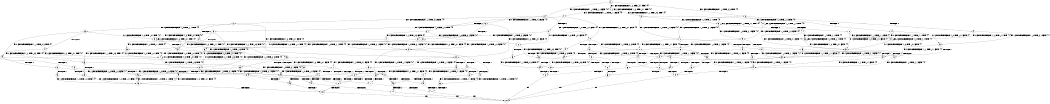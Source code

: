 digraph BCG {
size = "7, 10.5";
center = TRUE;
node [shape = circle];
0 [peripheries = 2];
0 -> 1 [label = "EX !1 !ATOMIC_EXCH_BRANCH (1, +0, TRUE, +0, 1, TRUE) !{0}"];
0 -> 2 [label = "EX !2 !ATOMIC_EXCH_BRANCH (1, +1, TRUE, +1, 1, FALSE) !{0}"];
0 -> 3 [label = "EX !0 !ATOMIC_EXCH_BRANCH (1, +1, TRUE, +0, 3, TRUE) !{0}"];
1 -> 4 [label = "EX !2 !ATOMIC_EXCH_BRANCH (1, +1, TRUE, +1, 1, FALSE) !{0}"];
1 -> 5 [label = "EX !0 !ATOMIC_EXCH_BRANCH (1, +1, TRUE, +0, 3, TRUE) !{0}"];
1 -> 1 [label = "EX !1 !ATOMIC_EXCH_BRANCH (1, +0, TRUE, +0, 1, TRUE) !{0}"];
2 -> 6 [label = "TERMINATE !2"];
2 -> 7 [label = "EX !1 !ATOMIC_EXCH_BRANCH (1, +0, TRUE, +0, 1, FALSE) !{0}"];
2 -> 8 [label = "EX !0 !ATOMIC_EXCH_BRANCH (1, +1, TRUE, +0, 3, FALSE) !{0}"];
3 -> 9 [label = "TERMINATE !0"];
3 -> 10 [label = "EX !1 !ATOMIC_EXCH_BRANCH (1, +0, TRUE, +0, 1, FALSE) !{0}"];
3 -> 11 [label = "EX !2 !ATOMIC_EXCH_BRANCH (1, +1, TRUE, +1, 1, TRUE) !{0}"];
4 -> 12 [label = "TERMINATE !2"];
4 -> 13 [label = "EX !0 !ATOMIC_EXCH_BRANCH (1, +1, TRUE, +0, 3, FALSE) !{0}"];
4 -> 7 [label = "EX !1 !ATOMIC_EXCH_BRANCH (1, +0, TRUE, +0, 1, FALSE) !{0}"];
5 -> 14 [label = "TERMINATE !0"];
5 -> 15 [label = "EX !2 !ATOMIC_EXCH_BRANCH (1, +1, TRUE, +1, 1, TRUE) !{0}"];
5 -> 10 [label = "EX !1 !ATOMIC_EXCH_BRANCH (1, +0, TRUE, +0, 1, FALSE) !{0}"];
6 -> 16 [label = "EX !1 !ATOMIC_EXCH_BRANCH (1, +0, TRUE, +0, 1, FALSE) !{0}"];
6 -> 17 [label = "EX !0 !ATOMIC_EXCH_BRANCH (1, +1, TRUE, +0, 3, FALSE) !{0}"];
7 -> 18 [label = "TERMINATE !1"];
7 -> 19 [label = "TERMINATE !2"];
7 -> 20 [label = "EX !0 !ATOMIC_EXCH_BRANCH (1, +1, TRUE, +0, 3, TRUE) !{0}"];
8 -> 21 [label = "TERMINATE !2"];
8 -> 22 [label = "EX !1 !ATOMIC_EXCH_BRANCH (1, +0, TRUE, +0, 1, FALSE) !{0}"];
8 -> 23 [label = "EX !0 !ATOMIC_EXCH_BRANCH (1, +0, TRUE, +1, 1, TRUE) !{0}"];
9 -> 24 [label = "EX !2 !ATOMIC_EXCH_BRANCH (1, +1, TRUE, +1, 1, TRUE) !{1}"];
9 -> 25 [label = "EX !1 !ATOMIC_EXCH_BRANCH (1, +0, TRUE, +0, 1, FALSE) !{1}"];
10 -> 26 [label = "TERMINATE !1"];
10 -> 27 [label = "TERMINATE !0"];
10 -> 20 [label = "EX !2 !ATOMIC_EXCH_BRANCH (1, +1, TRUE, +1, 1, FALSE) !{0}"];
11 -> 28 [label = "TERMINATE !0"];
11 -> 29 [label = "EX !1 !ATOMIC_EXCH_BRANCH (1, +0, TRUE, +0, 1, FALSE) !{0}"];
11 -> 11 [label = "EX !2 !ATOMIC_EXCH_BRANCH (1, +1, TRUE, +1, 1, TRUE) !{0}"];
12 -> 30 [label = "EX !0 !ATOMIC_EXCH_BRANCH (1, +1, TRUE, +0, 3, FALSE) !{0}"];
12 -> 16 [label = "EX !1 !ATOMIC_EXCH_BRANCH (1, +0, TRUE, +0, 1, FALSE) !{0}"];
13 -> 31 [label = "TERMINATE !2"];
13 -> 22 [label = "EX !1 !ATOMIC_EXCH_BRANCH (1, +0, TRUE, +0, 1, FALSE) !{0}"];
13 -> 32 [label = "EX !0 !ATOMIC_EXCH_BRANCH (1, +0, TRUE, +1, 1, TRUE) !{0}"];
14 -> 33 [label = "EX !2 !ATOMIC_EXCH_BRANCH (1, +1, TRUE, +1, 1, TRUE) !{1}"];
14 -> 25 [label = "EX !1 !ATOMIC_EXCH_BRANCH (1, +0, TRUE, +0, 1, FALSE) !{1}"];
15 -> 34 [label = "TERMINATE !0"];
15 -> 15 [label = "EX !2 !ATOMIC_EXCH_BRANCH (1, +1, TRUE, +1, 1, TRUE) !{0}"];
15 -> 29 [label = "EX !1 !ATOMIC_EXCH_BRANCH (1, +0, TRUE, +0, 1, FALSE) !{0}"];
16 -> 35 [label = "TERMINATE !1"];
16 -> 36 [label = "EX !0 !ATOMIC_EXCH_BRANCH (1, +1, TRUE, +0, 3, TRUE) !{0}"];
17 -> 37 [label = "EX !1 !ATOMIC_EXCH_BRANCH (1, +0, TRUE, +0, 1, FALSE) !{0}"];
17 -> 38 [label = "EX !0 !ATOMIC_EXCH_BRANCH (1, +0, TRUE, +1, 1, TRUE) !{0}"];
18 -> 39 [label = "TERMINATE !2"];
18 -> 40 [label = "EX !0 !ATOMIC_EXCH_BRANCH (1, +1, TRUE, +0, 3, TRUE) !{0}"];
19 -> 35 [label = "TERMINATE !1"];
19 -> 36 [label = "EX !0 !ATOMIC_EXCH_BRANCH (1, +1, TRUE, +0, 3, TRUE) !{0}"];
20 -> 41 [label = "TERMINATE !1"];
20 -> 42 [label = "TERMINATE !2"];
20 -> 43 [label = "TERMINATE !0"];
21 -> 37 [label = "EX !1 !ATOMIC_EXCH_BRANCH (1, +0, TRUE, +0, 1, FALSE) !{0}"];
21 -> 38 [label = "EX !0 !ATOMIC_EXCH_BRANCH (1, +0, TRUE, +1, 1, TRUE) !{0}"];
22 -> 44 [label = "TERMINATE !1"];
22 -> 45 [label = "TERMINATE !2"];
22 -> 46 [label = "EX !0 !ATOMIC_EXCH_BRANCH (1, +0, TRUE, +1, 1, FALSE) !{0}"];
23 -> 47 [label = "TERMINATE !2"];
23 -> 48 [label = "EX !1 !ATOMIC_EXCH_BRANCH (1, +0, TRUE, +0, 1, TRUE) !{0}"];
23 -> 49 [label = "EX !0 !ATOMIC_EXCH_BRANCH (1, +1, TRUE, +0, 3, TRUE) !{0}"];
24 -> 50 [label = "EX !1 !ATOMIC_EXCH_BRANCH (1, +0, TRUE, +0, 1, FALSE) !{1}"];
24 -> 24 [label = "EX !2 !ATOMIC_EXCH_BRANCH (1, +1, TRUE, +1, 1, TRUE) !{1}"];
25 -> 51 [label = "TERMINATE !1"];
25 -> 52 [label = "EX !2 !ATOMIC_EXCH_BRANCH (1, +1, TRUE, +1, 1, FALSE) !{1}"];
26 -> 53 [label = "TERMINATE !0"];
26 -> 40 [label = "EX !2 !ATOMIC_EXCH_BRANCH (1, +1, TRUE, +1, 1, FALSE) !{0}"];
27 -> 51 [label = "TERMINATE !1"];
27 -> 52 [label = "EX !2 !ATOMIC_EXCH_BRANCH (1, +1, TRUE, +1, 1, FALSE) !{1}"];
28 -> 50 [label = "EX !1 !ATOMIC_EXCH_BRANCH (1, +0, TRUE, +0, 1, FALSE) !{1}"];
28 -> 24 [label = "EX !2 !ATOMIC_EXCH_BRANCH (1, +1, TRUE, +1, 1, TRUE) !{1}"];
29 -> 54 [label = "TERMINATE !1"];
29 -> 55 [label = "TERMINATE !0"];
29 -> 20 [label = "EX !2 !ATOMIC_EXCH_BRANCH (1, +1, TRUE, +1, 1, FALSE) !{0}"];
30 -> 37 [label = "EX !1 !ATOMIC_EXCH_BRANCH (1, +0, TRUE, +0, 1, FALSE) !{0}"];
30 -> 56 [label = "EX !0 !ATOMIC_EXCH_BRANCH (1, +0, TRUE, +1, 1, TRUE) !{0}"];
31 -> 37 [label = "EX !1 !ATOMIC_EXCH_BRANCH (1, +0, TRUE, +0, 1, FALSE) !{0}"];
31 -> 56 [label = "EX !0 !ATOMIC_EXCH_BRANCH (1, +0, TRUE, +1, 1, TRUE) !{0}"];
32 -> 57 [label = "TERMINATE !2"];
32 -> 48 [label = "EX !1 !ATOMIC_EXCH_BRANCH (1, +0, TRUE, +0, 1, TRUE) !{0}"];
32 -> 58 [label = "EX !0 !ATOMIC_EXCH_BRANCH (1, +1, TRUE, +0, 3, TRUE) !{0}"];
33 -> 33 [label = "EX !2 !ATOMIC_EXCH_BRANCH (1, +1, TRUE, +1, 1, TRUE) !{1}"];
33 -> 50 [label = "EX !1 !ATOMIC_EXCH_BRANCH (1, +0, TRUE, +0, 1, FALSE) !{1}"];
34 -> 33 [label = "EX !2 !ATOMIC_EXCH_BRANCH (1, +1, TRUE, +1, 1, TRUE) !{1}"];
34 -> 50 [label = "EX !1 !ATOMIC_EXCH_BRANCH (1, +0, TRUE, +0, 1, FALSE) !{1}"];
35 -> 59 [label = "EX !0 !ATOMIC_EXCH_BRANCH (1, +1, TRUE, +0, 3, TRUE) !{0}"];
36 -> 60 [label = "TERMINATE !1"];
36 -> 61 [label = "TERMINATE !0"];
37 -> 62 [label = "TERMINATE !1"];
37 -> 63 [label = "EX !0 !ATOMIC_EXCH_BRANCH (1, +0, TRUE, +1, 1, FALSE) !{0}"];
38 -> 64 [label = "EX !1 !ATOMIC_EXCH_BRANCH (1, +0, TRUE, +0, 1, TRUE) !{0}"];
38 -> 65 [label = "EX !0 !ATOMIC_EXCH_BRANCH (1, +1, TRUE, +0, 3, TRUE) !{0}"];
39 -> 59 [label = "EX !0 !ATOMIC_EXCH_BRANCH (1, +1, TRUE, +0, 3, TRUE) !{0}"];
40 -> 66 [label = "TERMINATE !2"];
40 -> 67 [label = "TERMINATE !0"];
41 -> 66 [label = "TERMINATE !2"];
41 -> 67 [label = "TERMINATE !0"];
42 -> 60 [label = "TERMINATE !1"];
42 -> 61 [label = "TERMINATE !0"];
43 -> 68 [label = "TERMINATE !1"];
43 -> 69 [label = "TERMINATE !2"];
44 -> 70 [label = "TERMINATE !2"];
44 -> 71 [label = "EX !0 !ATOMIC_EXCH_BRANCH (1, +0, TRUE, +1, 1, FALSE) !{0}"];
45 -> 62 [label = "TERMINATE !1"];
45 -> 63 [label = "EX !0 !ATOMIC_EXCH_BRANCH (1, +0, TRUE, +1, 1, FALSE) !{0}"];
46 -> 72 [label = "TERMINATE !1"];
46 -> 73 [label = "TERMINATE !2"];
46 -> 74 [label = "TERMINATE !0"];
47 -> 64 [label = "EX !1 !ATOMIC_EXCH_BRANCH (1, +0, TRUE, +0, 1, TRUE) !{0}"];
47 -> 65 [label = "EX !0 !ATOMIC_EXCH_BRANCH (1, +1, TRUE, +0, 3, TRUE) !{0}"];
48 -> 57 [label = "TERMINATE !2"];
48 -> 48 [label = "EX !1 !ATOMIC_EXCH_BRANCH (1, +0, TRUE, +0, 1, TRUE) !{0}"];
48 -> 58 [label = "EX !0 !ATOMIC_EXCH_BRANCH (1, +1, TRUE, +0, 3, TRUE) !{0}"];
49 -> 75 [label = "TERMINATE !2"];
49 -> 76 [label = "TERMINATE !0"];
49 -> 77 [label = "EX !1 !ATOMIC_EXCH_BRANCH (1, +0, TRUE, +0, 1, FALSE) !{0}"];
50 -> 78 [label = "TERMINATE !1"];
50 -> 52 [label = "EX !2 !ATOMIC_EXCH_BRANCH (1, +1, TRUE, +1, 1, FALSE) !{1}"];
51 -> 79 [label = "EX !2 !ATOMIC_EXCH_BRANCH (1, +1, TRUE, +1, 1, FALSE) !{2}"];
52 -> 68 [label = "TERMINATE !1"];
52 -> 69 [label = "TERMINATE !2"];
53 -> 79 [label = "EX !2 !ATOMIC_EXCH_BRANCH (1, +1, TRUE, +1, 1, FALSE) !{2}"];
54 -> 80 [label = "TERMINATE !0"];
54 -> 40 [label = "EX !2 !ATOMIC_EXCH_BRANCH (1, +1, TRUE, +1, 1, FALSE) !{0}"];
55 -> 78 [label = "TERMINATE !1"];
55 -> 52 [label = "EX !2 !ATOMIC_EXCH_BRANCH (1, +1, TRUE, +1, 1, FALSE) !{1}"];
56 -> 64 [label = "EX !1 !ATOMIC_EXCH_BRANCH (1, +0, TRUE, +0, 1, TRUE) !{0}"];
56 -> 81 [label = "EX !0 !ATOMIC_EXCH_BRANCH (1, +1, TRUE, +0, 3, TRUE) !{0}"];
57 -> 64 [label = "EX !1 !ATOMIC_EXCH_BRANCH (1, +0, TRUE, +0, 1, TRUE) !{0}"];
57 -> 81 [label = "EX !0 !ATOMIC_EXCH_BRANCH (1, +1, TRUE, +0, 3, TRUE) !{0}"];
58 -> 82 [label = "TERMINATE !2"];
58 -> 83 [label = "TERMINATE !0"];
58 -> 77 [label = "EX !1 !ATOMIC_EXCH_BRANCH (1, +0, TRUE, +0, 1, FALSE) !{0}"];
59 -> 84 [label = "TERMINATE !0"];
60 -> 84 [label = "TERMINATE !0"];
61 -> 85 [label = "TERMINATE !1"];
62 -> 86 [label = "EX !0 !ATOMIC_EXCH_BRANCH (1, +0, TRUE, +1, 1, FALSE) !{0}"];
63 -> 87 [label = "TERMINATE !1"];
63 -> 88 [label = "TERMINATE !0"];
64 -> 64 [label = "EX !1 !ATOMIC_EXCH_BRANCH (1, +0, TRUE, +0, 1, TRUE) !{0}"];
64 -> 81 [label = "EX !0 !ATOMIC_EXCH_BRANCH (1, +1, TRUE, +0, 3, TRUE) !{0}"];
65 -> 89 [label = "TERMINATE !0"];
65 -> 90 [label = "EX !1 !ATOMIC_EXCH_BRANCH (1, +0, TRUE, +0, 1, FALSE) !{0}"];
66 -> 84 [label = "TERMINATE !0"];
67 -> 91 [label = "TERMINATE !2"];
68 -> 91 [label = "TERMINATE !2"];
69 -> 85 [label = "TERMINATE !1"];
70 -> 86 [label = "EX !0 !ATOMIC_EXCH_BRANCH (1, +0, TRUE, +1, 1, FALSE) !{0}"];
71 -> 92 [label = "TERMINATE !2"];
71 -> 93 [label = "TERMINATE !0"];
72 -> 92 [label = "TERMINATE !2"];
72 -> 93 [label = "TERMINATE !0"];
73 -> 87 [label = "TERMINATE !1"];
73 -> 88 [label = "TERMINATE !0"];
74 -> 94 [label = "TERMINATE !1"];
74 -> 95 [label = "TERMINATE !2"];
75 -> 89 [label = "TERMINATE !0"];
75 -> 90 [label = "EX !1 !ATOMIC_EXCH_BRANCH (1, +0, TRUE, +0, 1, FALSE) !{0}"];
76 -> 96 [label = "TERMINATE !2"];
76 -> 97 [label = "EX !1 !ATOMIC_EXCH_BRANCH (1, +0, TRUE, +0, 1, FALSE) !{1}"];
77 -> 72 [label = "TERMINATE !1"];
77 -> 73 [label = "TERMINATE !2"];
77 -> 74 [label = "TERMINATE !0"];
78 -> 79 [label = "EX !2 !ATOMIC_EXCH_BRANCH (1, +1, TRUE, +1, 1, FALSE) !{2}"];
79 -> 91 [label = "TERMINATE !2"];
80 -> 79 [label = "EX !2 !ATOMIC_EXCH_BRANCH (1, +1, TRUE, +1, 1, FALSE) !{2}"];
81 -> 98 [label = "TERMINATE !0"];
81 -> 90 [label = "EX !1 !ATOMIC_EXCH_BRANCH (1, +0, TRUE, +0, 1, FALSE) !{0}"];
82 -> 98 [label = "TERMINATE !0"];
82 -> 90 [label = "EX !1 !ATOMIC_EXCH_BRANCH (1, +0, TRUE, +0, 1, FALSE) !{0}"];
83 -> 99 [label = "TERMINATE !2"];
83 -> 97 [label = "EX !1 !ATOMIC_EXCH_BRANCH (1, +0, TRUE, +0, 1, FALSE) !{1}"];
84 -> 100 [label = "exit"];
85 -> 100 [label = "exit"];
86 -> 101 [label = "TERMINATE !0"];
87 -> 101 [label = "TERMINATE !0"];
88 -> 102 [label = "TERMINATE !1"];
89 -> 103 [label = "EX !1 !ATOMIC_EXCH_BRANCH (1, +0, TRUE, +0, 1, FALSE) !{1}"];
90 -> 87 [label = "TERMINATE !1"];
90 -> 88 [label = "TERMINATE !0"];
91 -> 100 [label = "exit"];
92 -> 101 [label = "TERMINATE !0"];
93 -> 104 [label = "TERMINATE !2"];
94 -> 104 [label = "TERMINATE !2"];
95 -> 102 [label = "TERMINATE !1"];
96 -> 103 [label = "EX !1 !ATOMIC_EXCH_BRANCH (1, +0, TRUE, +0, 1, FALSE) !{1}"];
97 -> 94 [label = "TERMINATE !1"];
97 -> 95 [label = "TERMINATE !2"];
98 -> 103 [label = "EX !1 !ATOMIC_EXCH_BRANCH (1, +0, TRUE, +0, 1, FALSE) !{1}"];
99 -> 103 [label = "EX !1 !ATOMIC_EXCH_BRANCH (1, +0, TRUE, +0, 1, FALSE) !{1}"];
101 -> 100 [label = "exit"];
102 -> 100 [label = "exit"];
103 -> 102 [label = "TERMINATE !1"];
104 -> 100 [label = "exit"];
}
